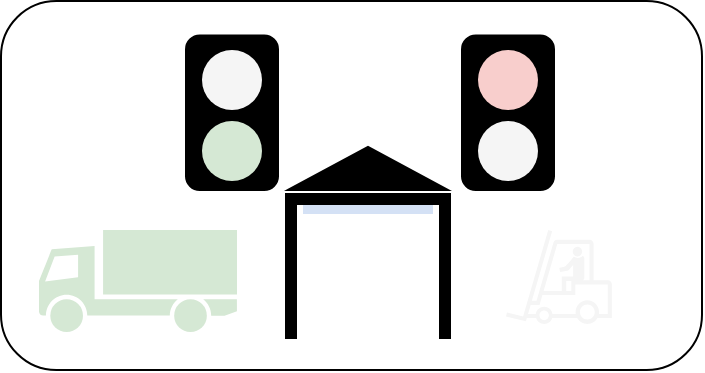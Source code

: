 <mxfile version="14.7.3" type="github">
  <diagram id="bTgSsePA10s61gYjHdQO" name="Page-1">
    <mxGraphModel dx="915" dy="561" grid="1" gridSize="10" guides="1" tooltips="1" connect="1" arrows="1" fold="1" page="1" pageScale="1" pageWidth="850" pageHeight="1100" math="0" shadow="0">
      <root>
        <mxCell id="0" />
        <mxCell id="1" parent="0" />
        <mxCell id="2mE1WlWMGssKByxLUD0a-24" value="" style="rounded=0;whiteSpace=wrap;html=1;strokeWidth=1;fillColor=#D4E1F5;strokeColor=none;" parent="1" vertex="1">
          <mxGeometry x="262.5" y="272" width="65" height="10" as="geometry" />
        </mxCell>
        <mxCell id="qMB9G1cl1bZ-sTiWWD3Z-2" value="" style="rounded=1;whiteSpace=wrap;html=1;fillColor=none;" parent="1" vertex="1">
          <mxGeometry x="111.5" y="175.5" width="350.5" height="184.5" as="geometry" />
        </mxCell>
        <mxCell id="2mE1WlWMGssKByxLUD0a-7" value="" style="strokeWidth=6;html=1;shape=mxgraph.flowchart.annotation_1;align=left;pointerEvents=1;rotation=90;" parent="1" vertex="1">
          <mxGeometry x="260" y="271" width="70" height="77" as="geometry" />
        </mxCell>
        <mxCell id="2mE1WlWMGssKByxLUD0a-4" value="" style="rounded=1;whiteSpace=wrap;html=1;fillColor=#000000;" parent="1" vertex="1">
          <mxGeometry x="342" y="192.75" width="46" height="77.25" as="geometry" />
        </mxCell>
        <mxCell id="2mE1WlWMGssKByxLUD0a-2" value="" style="rounded=1;whiteSpace=wrap;html=1;fillColor=#000000;" parent="1" vertex="1">
          <mxGeometry x="204" y="192.75" width="46" height="77.25" as="geometry" />
        </mxCell>
        <mxCell id="qMB9G1cl1bZ-sTiWWD3Z-5" value="" style="shape=mxgraph.signs.transportation.truck_1;html=1;pointerEvents=1;fillColor=#d5e8d4;verticalLabelPosition=bottom;verticalAlign=top;align=center;strokeColor=none;" parent="1" vertex="1">
          <mxGeometry x="130.5" y="290" width="99" height="51" as="geometry" />
        </mxCell>
        <mxCell id="qMB9G1cl1bZ-sTiWWD3Z-6" value="" style="shape=mxgraph.signs.transportation.forklift;html=1;pointerEvents=1;verticalLabelPosition=bottom;verticalAlign=top;align=center;fillColor=#f5f5f5;fontColor=#333333;strokeColor=none;" parent="1" vertex="1">
          <mxGeometry x="364" y="290" width="52.94" height="47" as="geometry" />
        </mxCell>
        <mxCell id="qMB9G1cl1bZ-sTiWWD3Z-7" value="" style="ellipse;whiteSpace=wrap;html=1;aspect=fixed;fillColor=#f5f5f5;fontColor=#333333;strokeColor=none;" parent="1" vertex="1">
          <mxGeometry x="212" y="200" width="30" height="30" as="geometry" />
        </mxCell>
        <mxCell id="qMB9G1cl1bZ-sTiWWD3Z-8" value="" style="ellipse;whiteSpace=wrap;html=1;aspect=fixed;fillColor=#d5e8d4;strokeColor=none;" parent="1" vertex="1">
          <mxGeometry x="212" y="235.5" width="30" height="30" as="geometry" />
        </mxCell>
        <mxCell id="qMB9G1cl1bZ-sTiWWD3Z-9" value="" style="ellipse;whiteSpace=wrap;html=1;aspect=fixed;fillColor=#f8cecc;strokeColor=none;" parent="1" vertex="1">
          <mxGeometry x="350" y="200" width="30" height="30" as="geometry" />
        </mxCell>
        <mxCell id="qMB9G1cl1bZ-sTiWWD3Z-10" value="" style="ellipse;whiteSpace=wrap;html=1;aspect=fixed;fillColor=#f5f5f5;fontColor=#333333;strokeColor=none;" parent="1" vertex="1">
          <mxGeometry x="350" y="235.5" width="30" height="30" as="geometry" />
        </mxCell>
        <mxCell id="2mE1WlWMGssKByxLUD0a-6" value="" style="triangle;whiteSpace=wrap;html=1;strokeColor=#000000;rotation=-90;fillColor=#000000;" parent="1" vertex="1">
          <mxGeometry x="284.25" y="219.25" width="21.5" height="80" as="geometry" />
        </mxCell>
        <mxCell id="2mE1WlWMGssKByxLUD0a-25" value="" style="rounded=0;whiteSpace=wrap;html=1;strokeWidth=1;fillColor=none;strokeColor=none;" parent="1" vertex="1">
          <mxGeometry x="262.5" y="285" width="65" height="10" as="geometry" />
        </mxCell>
        <mxCell id="2mE1WlWMGssKByxLUD0a-26" value="" style="rounded=0;whiteSpace=wrap;html=1;strokeWidth=1;fillColor=none;strokeColor=none;" parent="1" vertex="1">
          <mxGeometry x="262.5" y="297.5" width="65" height="10" as="geometry" />
        </mxCell>
        <mxCell id="2mE1WlWMGssKByxLUD0a-27" value="" style="rounded=0;whiteSpace=wrap;html=1;strokeWidth=1;fillColor=none;strokeColor=none;" parent="1" vertex="1">
          <mxGeometry x="262.5" y="309.5" width="65" height="10" as="geometry" />
        </mxCell>
        <mxCell id="2mE1WlWMGssKByxLUD0a-28" value="" style="rounded=0;whiteSpace=wrap;html=1;strokeWidth=1;fillColor=none;strokeColor=none;" parent="1" vertex="1">
          <mxGeometry x="262.5" y="321.5" width="65" height="10" as="geometry" />
        </mxCell>
        <mxCell id="2mE1WlWMGssKByxLUD0a-30" value="" style="rounded=0;whiteSpace=wrap;html=1;strokeWidth=1;fillColor=none;strokeColor=none;" parent="1" vertex="1">
          <mxGeometry x="262.5" y="334" width="65" height="10" as="geometry" />
        </mxCell>
        <mxCell id="WovSKecwv6ZBxbh13Fyc-1" value="" style="shape=flexArrow;endArrow=classic;startArrow=classic;html=1;exitX=0.5;exitY=1;exitDx=0;exitDy=0;entryX=0.5;entryY=0;entryDx=0;entryDy=0;strokeColor=none;" edge="1" parent="1" source="2mE1WlWMGssKByxLUD0a-30" target="2mE1WlWMGssKByxLUD0a-25">
          <mxGeometry width="100" height="100" relative="1" as="geometry">
            <mxPoint x="230" y="350" as="sourcePoint" />
            <mxPoint x="330" y="250" as="targetPoint" />
          </mxGeometry>
        </mxCell>
      </root>
    </mxGraphModel>
  </diagram>
</mxfile>
